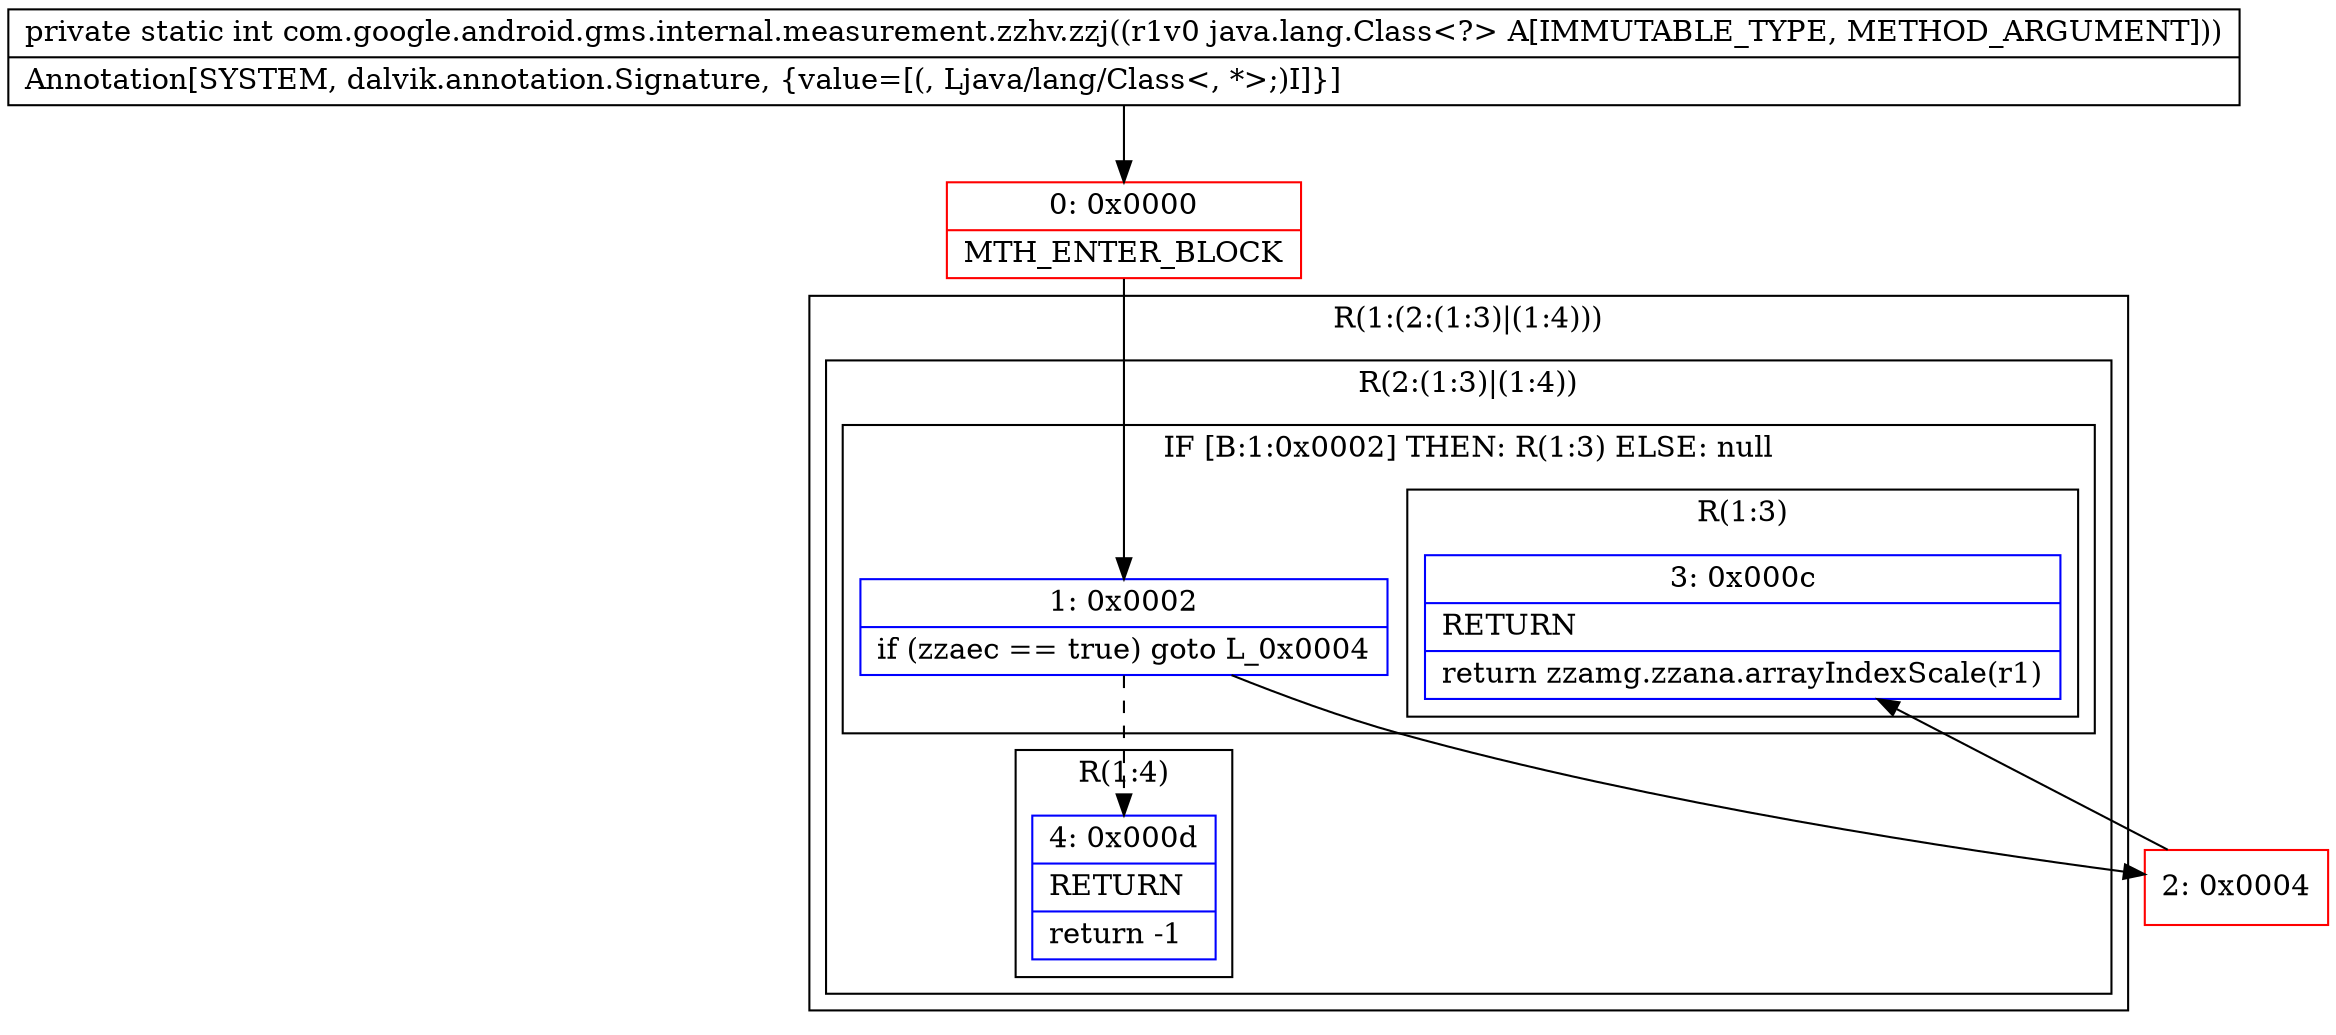digraph "CFG forcom.google.android.gms.internal.measurement.zzhv.zzj(Ljava\/lang\/Class;)I" {
subgraph cluster_Region_1875680042 {
label = "R(1:(2:(1:3)|(1:4)))";
node [shape=record,color=blue];
subgraph cluster_Region_262527585 {
label = "R(2:(1:3)|(1:4))";
node [shape=record,color=blue];
subgraph cluster_IfRegion_951571673 {
label = "IF [B:1:0x0002] THEN: R(1:3) ELSE: null";
node [shape=record,color=blue];
Node_1 [shape=record,label="{1\:\ 0x0002|if (zzaec == true) goto L_0x0004\l}"];
subgraph cluster_Region_801425666 {
label = "R(1:3)";
node [shape=record,color=blue];
Node_3 [shape=record,label="{3\:\ 0x000c|RETURN\l|return zzamg.zzana.arrayIndexScale(r1)\l}"];
}
}
subgraph cluster_Region_609878555 {
label = "R(1:4)";
node [shape=record,color=blue];
Node_4 [shape=record,label="{4\:\ 0x000d|RETURN\l|return \-1\l}"];
}
}
}
Node_0 [shape=record,color=red,label="{0\:\ 0x0000|MTH_ENTER_BLOCK\l}"];
Node_2 [shape=record,color=red,label="{2\:\ 0x0004}"];
MethodNode[shape=record,label="{private static int com.google.android.gms.internal.measurement.zzhv.zzj((r1v0 java.lang.Class\<?\> A[IMMUTABLE_TYPE, METHOD_ARGUMENT]))  | Annotation[SYSTEM, dalvik.annotation.Signature, \{value=[(, Ljava\/lang\/Class\<, *\>;)I]\}]\l}"];
MethodNode -> Node_0;
Node_1 -> Node_2;
Node_1 -> Node_4[style=dashed];
Node_0 -> Node_1;
Node_2 -> Node_3;
}


